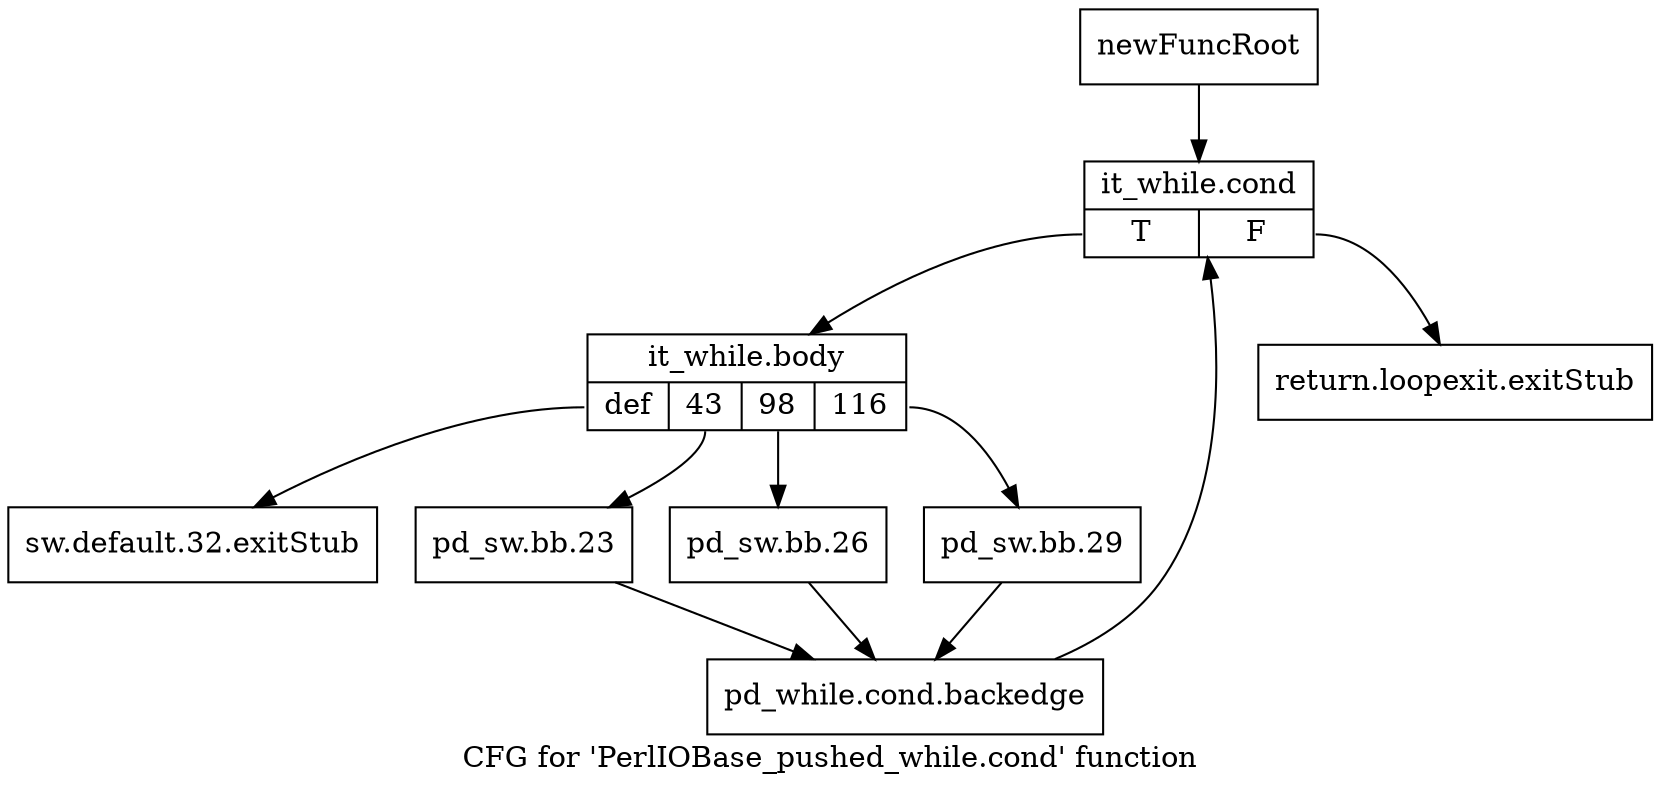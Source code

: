 digraph "CFG for 'PerlIOBase_pushed_while.cond' function" {
	label="CFG for 'PerlIOBase_pushed_while.cond' function";

	Node0x4da1c70 [shape=record,label="{newFuncRoot}"];
	Node0x4da1c70 -> Node0x4da1d60;
	Node0x4da1cc0 [shape=record,label="{return.loopexit.exitStub}"];
	Node0x4da1d10 [shape=record,label="{sw.default.32.exitStub}"];
	Node0x4da1d60 [shape=record,label="{it_while.cond|{<s0>T|<s1>F}}"];
	Node0x4da1d60:s0 -> Node0x4da1db0;
	Node0x4da1d60:s1 -> Node0x4da1cc0;
	Node0x4da1db0 [shape=record,label="{it_while.body|{<s0>def|<s1>43|<s2>98|<s3>116}}"];
	Node0x4da1db0:s0 -> Node0x4da1d10;
	Node0x4da1db0:s1 -> Node0x4da1ea0;
	Node0x4da1db0:s2 -> Node0x4da1e50;
	Node0x4da1db0:s3 -> Node0x4da1e00;
	Node0x4da1e00 [shape=record,label="{pd_sw.bb.29}"];
	Node0x4da1e00 -> Node0x4da1ef0;
	Node0x4da1e50 [shape=record,label="{pd_sw.bb.26}"];
	Node0x4da1e50 -> Node0x4da1ef0;
	Node0x4da1ea0 [shape=record,label="{pd_sw.bb.23}"];
	Node0x4da1ea0 -> Node0x4da1ef0;
	Node0x4da1ef0 [shape=record,label="{pd_while.cond.backedge}"];
	Node0x4da1ef0 -> Node0x4da1d60;
}
